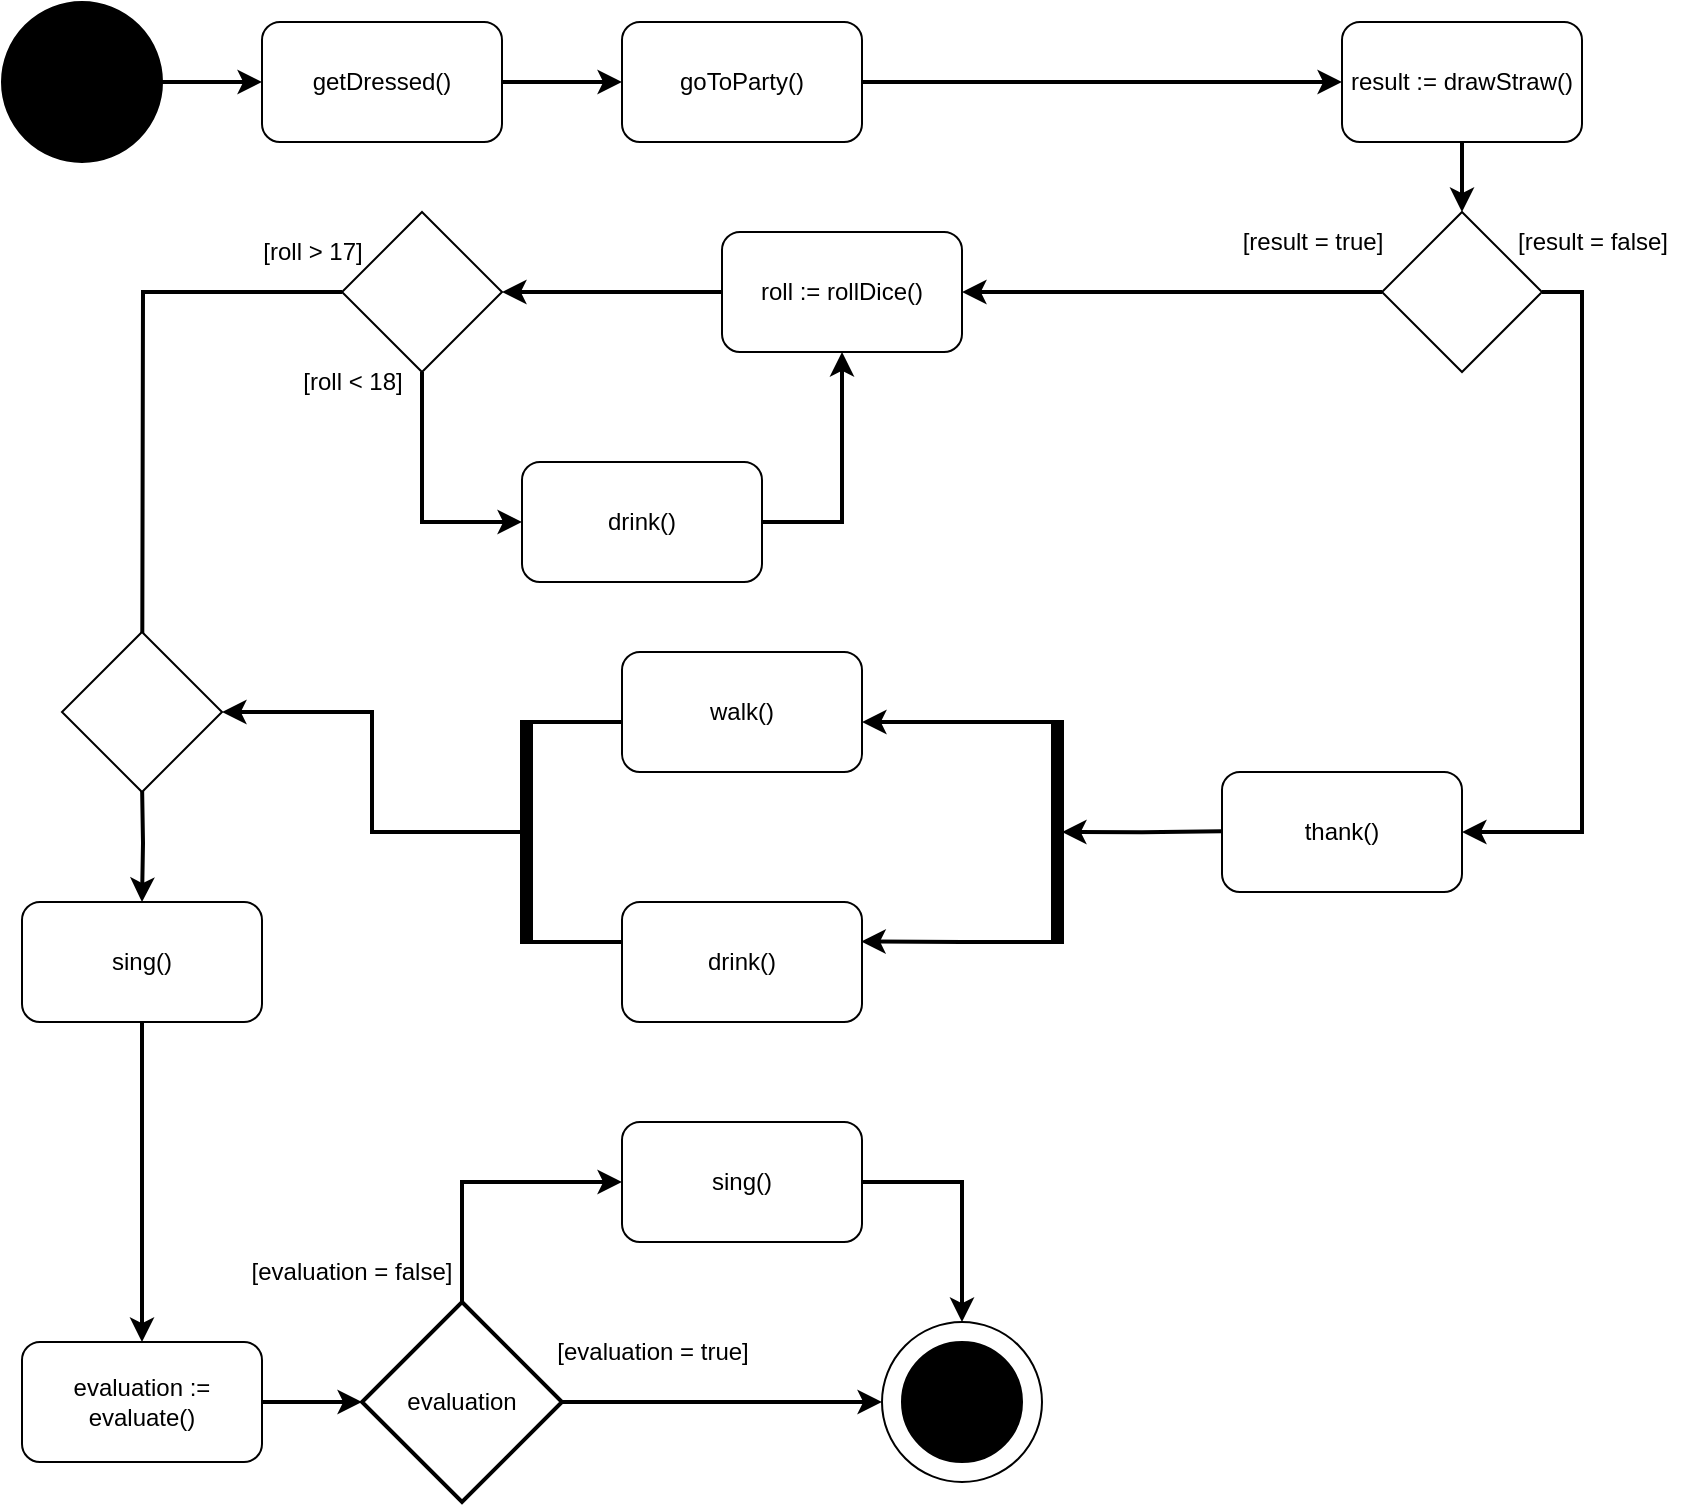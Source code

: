 <mxfile version="20.8.15" type="github">
  <diagram name="Seite-1" id="kDQ1YSrSx2T5lFSh3bFP">
    <mxGraphModel dx="1434" dy="782" grid="1" gridSize="10" guides="1" tooltips="1" connect="1" arrows="1" fold="1" page="1" pageScale="1" pageWidth="827" pageHeight="1169" background="none" math="0" shadow="0">
      <root>
        <mxCell id="0" />
        <mxCell id="1" parent="0" />
        <mxCell id="CxbOAbyMZpuOM8MBbK7M-26" value="" style="ellipse;whiteSpace=wrap;html=1;aspect=fixed;strokeColor=#000000;fillColor=#000000;" parent="1" vertex="1">
          <mxGeometry x="10" y="10" width="80" height="80" as="geometry" />
        </mxCell>
        <mxCell id="CxbOAbyMZpuOM8MBbK7M-30" style="edgeStyle=orthogonalEdgeStyle;rounded=0;orthogonalLoop=1;jettySize=auto;html=1;exitX=1;exitY=0.5;exitDx=0;exitDy=0;strokeWidth=2;" parent="1" source="CxbOAbyMZpuOM8MBbK7M-27" target="CxbOAbyMZpuOM8MBbK7M-29" edge="1">
          <mxGeometry relative="1" as="geometry" />
        </mxCell>
        <mxCell id="CxbOAbyMZpuOM8MBbK7M-27" value="getDressed()" style="rounded=1;whiteSpace=wrap;html=1;strokeColor=#000000;fillColor=#FFFFFF;" parent="1" vertex="1">
          <mxGeometry x="140" y="20" width="120" height="60" as="geometry" />
        </mxCell>
        <mxCell id="CxbOAbyMZpuOM8MBbK7M-28" value="" style="endArrow=classic;html=1;rounded=0;exitX=1;exitY=0.5;exitDx=0;exitDy=0;entryX=0;entryY=0.5;entryDx=0;entryDy=0;strokeWidth=2;" parent="1" source="CxbOAbyMZpuOM8MBbK7M-26" target="CxbOAbyMZpuOM8MBbK7M-27" edge="1">
          <mxGeometry width="50" height="50" relative="1" as="geometry">
            <mxPoint x="360" y="370" as="sourcePoint" />
            <mxPoint x="410" y="320" as="targetPoint" />
          </mxGeometry>
        </mxCell>
        <mxCell id="CxbOAbyMZpuOM8MBbK7M-32" style="edgeStyle=orthogonalEdgeStyle;rounded=0;orthogonalLoop=1;jettySize=auto;html=1;exitX=1;exitY=0.5;exitDx=0;exitDy=0;entryX=0;entryY=0.5;entryDx=0;entryDy=0;strokeWidth=2;" parent="1" source="CxbOAbyMZpuOM8MBbK7M-29" target="CxbOAbyMZpuOM8MBbK7M-73" edge="1">
          <mxGeometry relative="1" as="geometry">
            <Array as="points" />
            <mxPoint x="500" y="50" as="targetPoint" />
          </mxGeometry>
        </mxCell>
        <mxCell id="CxbOAbyMZpuOM8MBbK7M-29" value="&lt;div&gt;goToParty()&lt;/div&gt;" style="rounded=1;whiteSpace=wrap;html=1;strokeColor=#000000;fillColor=#FFFFFF;" parent="1" vertex="1">
          <mxGeometry x="320" y="20" width="120" height="60" as="geometry" />
        </mxCell>
        <mxCell id="CxbOAbyMZpuOM8MBbK7M-37" style="edgeStyle=orthogonalEdgeStyle;rounded=0;orthogonalLoop=1;jettySize=auto;html=1;exitX=0;exitY=0.5;exitDx=0;exitDy=0;entryX=1;entryY=0.5;entryDx=0;entryDy=0;strokeWidth=2;startArrow=none;fontStyle=1" parent="1" source="CxbOAbyMZpuOM8MBbK7M-34" target="CxbOAbyMZpuOM8MBbK7M-62" edge="1">
          <mxGeometry relative="1" as="geometry">
            <mxPoint x="620" y="170" as="targetPoint" />
            <mxPoint x="530" y="155" as="sourcePoint" />
          </mxGeometry>
        </mxCell>
        <mxCell id="CxbOAbyMZpuOM8MBbK7M-57" style="edgeStyle=orthogonalEdgeStyle;rounded=0;orthogonalLoop=1;jettySize=auto;html=1;exitX=1;exitY=0.5;exitDx=0;exitDy=0;entryX=1;entryY=0.5;entryDx=0;entryDy=0;shadow=0;strokeColor=default;targetPerimeterSpacing=0;fillColor=#000000;strokeWidth=2;" parent="1" source="CxbOAbyMZpuOM8MBbK7M-34" target="CxbOAbyMZpuOM8MBbK7M-78" edge="1">
          <mxGeometry relative="1" as="geometry" />
        </mxCell>
        <mxCell id="CxbOAbyMZpuOM8MBbK7M-34" value="" style="rhombus;whiteSpace=wrap;html=1;strokeColor=#000000;fillColor=#FFFFFF;" parent="1" vertex="1">
          <mxGeometry x="700" y="115" width="80" height="80" as="geometry" />
        </mxCell>
        <mxCell id="CxbOAbyMZpuOM8MBbK7M-56" value="" style="strokeWidth=2;html=1;shape=mxgraph.flowchart.annotation_1;align=left;pointerEvents=1;strokeColor=#000000;fillColor=#FFFFFF;rotation=-180;" parent="1" vertex="1">
          <mxGeometry x="490" y="370" width="50" height="110" as="geometry" />
        </mxCell>
        <mxCell id="CxbOAbyMZpuOM8MBbK7M-61" style="edgeStyle=orthogonalEdgeStyle;rounded=0;orthogonalLoop=1;jettySize=auto;html=1;exitX=0;exitY=0.5;exitDx=0;exitDy=0;entryX=1;entryY=0.5;entryDx=0;entryDy=0;strokeWidth=2;" parent="1" source="CxbOAbyMZpuOM8MBbK7M-62" target="CxbOAbyMZpuOM8MBbK7M-65" edge="1">
          <mxGeometry relative="1" as="geometry" />
        </mxCell>
        <mxCell id="CxbOAbyMZpuOM8MBbK7M-62" value="roll := rollDice()" style="rounded=1;whiteSpace=wrap;html=1;strokeColor=#000000;fillColor=#FFFFFF;" parent="1" vertex="1">
          <mxGeometry x="370" y="125" width="120" height="60" as="geometry" />
        </mxCell>
        <mxCell id="CxbOAbyMZpuOM8MBbK7M-63" style="edgeStyle=orthogonalEdgeStyle;rounded=0;orthogonalLoop=1;jettySize=auto;html=1;exitX=0.5;exitY=1;exitDx=0;exitDy=0;entryX=0;entryY=0.5;entryDx=0;entryDy=0;strokeWidth=2;" parent="1" source="CxbOAbyMZpuOM8MBbK7M-65" target="pmixEZLCoM3Kavtuxvij-1" edge="1">
          <mxGeometry relative="1" as="geometry" />
        </mxCell>
        <mxCell id="pmixEZLCoM3Kavtuxvij-7" style="edgeStyle=orthogonalEdgeStyle;rounded=0;orthogonalLoop=1;jettySize=auto;html=1;exitX=0;exitY=0.5;exitDx=0;exitDy=0;strokeWidth=2;endArrow=none;endFill=0;" parent="1" source="CxbOAbyMZpuOM8MBbK7M-65" edge="1">
          <mxGeometry relative="1" as="geometry">
            <mxPoint x="80" y="400" as="targetPoint" />
          </mxGeometry>
        </mxCell>
        <mxCell id="CxbOAbyMZpuOM8MBbK7M-65" value="" style="rhombus;whiteSpace=wrap;html=1;strokeColor=#000000;fillColor=#FFFFFF;" parent="1" vertex="1">
          <mxGeometry x="180" y="115" width="80" height="80" as="geometry" />
        </mxCell>
        <mxCell id="CxbOAbyMZpuOM8MBbK7M-108" style="edgeStyle=orthogonalEdgeStyle;rounded=0;sketch=0;orthogonalLoop=1;jettySize=auto;html=1;exitX=0.5;exitY=1;exitDx=0;exitDy=0;entryX=0.5;entryY=0;entryDx=0;entryDy=0;shadow=0;strokeColor=default;strokeWidth=2;startArrow=none;startFill=0;endArrow=classic;endFill=1;targetPerimeterSpacing=0;fillColor=#000000;" parent="1" target="CxbOAbyMZpuOM8MBbK7M-88" edge="1">
          <mxGeometry relative="1" as="geometry">
            <mxPoint x="80" y="400" as="sourcePoint" />
          </mxGeometry>
        </mxCell>
        <mxCell id="CxbOAbyMZpuOM8MBbK7M-67" value="[result = true]" style="text;html=1;align=center;verticalAlign=middle;resizable=0;points=[];autosize=1;strokeColor=none;fillColor=none;" parent="1" vertex="1">
          <mxGeometry x="620" y="115" width="90" height="30" as="geometry" />
        </mxCell>
        <mxCell id="CxbOAbyMZpuOM8MBbK7M-68" value="[roll &amp;lt; 18]" style="text;html=1;align=center;verticalAlign=middle;resizable=0;points=[];autosize=1;strokeColor=none;fillColor=none;" parent="1" vertex="1">
          <mxGeometry x="150" y="185" width="70" height="30" as="geometry" />
        </mxCell>
        <mxCell id="CxbOAbyMZpuOM8MBbK7M-69" value="walk()" style="rounded=1;whiteSpace=wrap;html=1;strokeColor=#000000;fillColor=#FFFFFF;" parent="1" vertex="1">
          <mxGeometry x="320" y="335" width="120" height="60" as="geometry" />
        </mxCell>
        <mxCell id="CxbOAbyMZpuOM8MBbK7M-70" value="drink()" style="rounded=1;whiteSpace=wrap;html=1;strokeColor=#000000;fillColor=#FFFFFF;" parent="1" vertex="1">
          <mxGeometry x="320" y="460" width="120" height="60" as="geometry" />
        </mxCell>
        <mxCell id="CxbOAbyMZpuOM8MBbK7M-71" style="edgeStyle=orthogonalEdgeStyle;rounded=0;sketch=0;orthogonalLoop=1;jettySize=auto;html=1;exitX=1;exitY=1;exitDx=0;exitDy=0;exitPerimeter=0;entryX=1;entryY=0.5;entryDx=0;entryDy=0;shadow=0;strokeColor=#000000;targetPerimeterSpacing=0;fillColor=#000000;strokeWidth=2;" parent="1" edge="1">
          <mxGeometry relative="1" as="geometry">
            <mxPoint x="490" y="370.0" as="sourcePoint" />
            <Array as="points">
              <mxPoint x="480" y="370" />
              <mxPoint x="480" y="370" />
            </Array>
            <mxPoint x="440" y="370" as="targetPoint" />
          </mxGeometry>
        </mxCell>
        <mxCell id="CxbOAbyMZpuOM8MBbK7M-72" style="edgeStyle=orthogonalEdgeStyle;rounded=0;sketch=0;orthogonalLoop=1;jettySize=auto;html=1;exitX=1;exitY=0;exitDx=0;exitDy=0;exitPerimeter=0;entryX=0.997;entryY=0.328;entryDx=0;entryDy=0;entryPerimeter=0;shadow=0;strokeColor=#000000;targetPerimeterSpacing=0;fillColor=#000000;strokeWidth=2;" parent="1" target="CxbOAbyMZpuOM8MBbK7M-70" edge="1">
          <mxGeometry relative="1" as="geometry">
            <mxPoint x="490" y="480" as="sourcePoint" />
            <Array as="points">
              <mxPoint x="440" y="480" />
            </Array>
          </mxGeometry>
        </mxCell>
        <mxCell id="CxbOAbyMZpuOM8MBbK7M-73" value="result := drawStraw()" style="rounded=1;whiteSpace=wrap;html=1;strokeColor=#000000;fillColor=#FFFFFF;" parent="1" vertex="1">
          <mxGeometry x="680" y="20" width="120" height="60" as="geometry" />
        </mxCell>
        <mxCell id="CxbOAbyMZpuOM8MBbK7M-75" style="edgeStyle=orthogonalEdgeStyle;rounded=0;orthogonalLoop=1;jettySize=auto;html=1;exitX=0.5;exitY=1;exitDx=0;exitDy=0;entryX=0.5;entryY=0;entryDx=0;entryDy=0;strokeWidth=2;" parent="1" source="CxbOAbyMZpuOM8MBbK7M-73" target="CxbOAbyMZpuOM8MBbK7M-34" edge="1">
          <mxGeometry relative="1" as="geometry">
            <mxPoint x="650.0" y="100" as="sourcePoint" />
            <mxPoint x="710.0" y="100" as="targetPoint" />
            <Array as="points" />
          </mxGeometry>
        </mxCell>
        <mxCell id="CxbOAbyMZpuOM8MBbK7M-76" value="[result = false]" style="text;html=1;align=center;verticalAlign=middle;resizable=0;points=[];autosize=1;strokeColor=none;fillColor=none;" parent="1" vertex="1">
          <mxGeometry x="755" y="115" width="100" height="30" as="geometry" />
        </mxCell>
        <mxCell id="CxbOAbyMZpuOM8MBbK7M-78" value="thank()" style="rounded=1;whiteSpace=wrap;html=1;strokeColor=#000000;fillColor=#FFFFFF;" parent="1" vertex="1">
          <mxGeometry x="620" y="395" width="120" height="60" as="geometry" />
        </mxCell>
        <mxCell id="CxbOAbyMZpuOM8MBbK7M-81" style="edgeStyle=orthogonalEdgeStyle;rounded=0;orthogonalLoop=1;jettySize=auto;html=1;exitX=0;exitY=0.5;exitDx=0;exitDy=0;entryX=0;entryY=0.5;entryDx=0;entryDy=0;strokeWidth=2;startArrow=none;fontStyle=1;entryPerimeter=0;" parent="1" target="CxbOAbyMZpuOM8MBbK7M-56" edge="1">
          <mxGeometry relative="1" as="geometry">
            <mxPoint x="620" y="424.58" as="sourcePoint" />
            <mxPoint x="530" y="424.58" as="targetPoint" />
          </mxGeometry>
        </mxCell>
        <mxCell id="FM8C2OwK18fEnHOMxnsp-6" style="edgeStyle=orthogonalEdgeStyle;rounded=0;orthogonalLoop=1;jettySize=auto;html=1;exitX=0;exitY=0.5;exitDx=0;exitDy=0;exitPerimeter=0;entryX=1;entryY=0.5;entryDx=0;entryDy=0;strokeWidth=2;endArrow=classic;endFill=1;" parent="1" source="CxbOAbyMZpuOM8MBbK7M-87" target="FM8C2OwK18fEnHOMxnsp-1" edge="1">
          <mxGeometry relative="1" as="geometry" />
        </mxCell>
        <mxCell id="CxbOAbyMZpuOM8MBbK7M-87" value="" style="strokeWidth=2;html=1;shape=mxgraph.flowchart.annotation_1;align=left;pointerEvents=1;strokeColor=#000000;fillColor=#FFFFFF;" parent="1" vertex="1">
          <mxGeometry x="270" y="370" width="50" height="110" as="geometry" />
        </mxCell>
        <mxCell id="CxbOAbyMZpuOM8MBbK7M-97" style="edgeStyle=orthogonalEdgeStyle;rounded=0;sketch=0;orthogonalLoop=1;jettySize=auto;html=1;exitX=0.5;exitY=1;exitDx=0;exitDy=0;entryX=0.5;entryY=0;entryDx=0;entryDy=0;shadow=0;strokeColor=default;strokeWidth=2;startArrow=none;startFill=0;endArrow=classic;endFill=1;targetPerimeterSpacing=0;fillColor=#000000;" parent="1" source="CxbOAbyMZpuOM8MBbK7M-88" target="CxbOAbyMZpuOM8MBbK7M-96" edge="1">
          <mxGeometry relative="1" as="geometry" />
        </mxCell>
        <mxCell id="CxbOAbyMZpuOM8MBbK7M-88" value="sing()" style="rounded=1;whiteSpace=wrap;html=1;strokeColor=#000000;fillColor=#FFFFFF;" parent="1" vertex="1">
          <mxGeometry x="20" y="460" width="120" height="60" as="geometry" />
        </mxCell>
        <mxCell id="CxbOAbyMZpuOM8MBbK7M-104" style="edgeStyle=orthogonalEdgeStyle;rounded=0;sketch=0;orthogonalLoop=1;jettySize=auto;html=1;exitX=1;exitY=0.5;exitDx=0;exitDy=0;exitPerimeter=0;entryX=0;entryY=0.5;entryDx=0;entryDy=0;shadow=0;strokeColor=default;strokeWidth=2;startArrow=none;startFill=0;endArrow=classic;endFill=1;targetPerimeterSpacing=0;fillColor=#000000;" parent="1" source="CxbOAbyMZpuOM8MBbK7M-94" target="CxbOAbyMZpuOM8MBbK7M-102" edge="1">
          <mxGeometry relative="1" as="geometry" />
        </mxCell>
        <mxCell id="xc7KqwqXgoU0mheE2f2L-2" style="edgeStyle=orthogonalEdgeStyle;rounded=0;orthogonalLoop=1;jettySize=auto;html=1;exitX=0.5;exitY=0;exitDx=0;exitDy=0;exitPerimeter=0;entryX=0;entryY=0.5;entryDx=0;entryDy=0;strokeWidth=2;" edge="1" parent="1" source="CxbOAbyMZpuOM8MBbK7M-94" target="xc7KqwqXgoU0mheE2f2L-1">
          <mxGeometry relative="1" as="geometry" />
        </mxCell>
        <mxCell id="CxbOAbyMZpuOM8MBbK7M-94" value="evaluation" style="strokeWidth=2;html=1;shape=mxgraph.flowchart.decision;whiteSpace=wrap;strokeColor=#000000;fillColor=#FFFFFF;" parent="1" vertex="1">
          <mxGeometry x="190" y="660" width="100" height="100" as="geometry" />
        </mxCell>
        <mxCell id="CxbOAbyMZpuOM8MBbK7M-98" style="edgeStyle=orthogonalEdgeStyle;rounded=0;sketch=0;orthogonalLoop=1;jettySize=auto;html=1;exitX=1;exitY=0.5;exitDx=0;exitDy=0;entryX=0;entryY=0.5;entryDx=0;entryDy=0;entryPerimeter=0;shadow=0;strokeColor=default;strokeWidth=2;startArrow=none;startFill=0;endArrow=classic;endFill=1;targetPerimeterSpacing=0;fillColor=#000000;" parent="1" source="CxbOAbyMZpuOM8MBbK7M-96" target="CxbOAbyMZpuOM8MBbK7M-94" edge="1">
          <mxGeometry relative="1" as="geometry" />
        </mxCell>
        <mxCell id="CxbOAbyMZpuOM8MBbK7M-96" value="evaluation := evaluate()" style="rounded=1;whiteSpace=wrap;html=1;strokeColor=#000000;fillColor=#FFFFFF;" parent="1" vertex="1">
          <mxGeometry x="20" y="680" width="120" height="60" as="geometry" />
        </mxCell>
        <mxCell id="CxbOAbyMZpuOM8MBbK7M-102" value="" style="ellipse;whiteSpace=wrap;html=1;aspect=fixed;strokeColor=#000000;fillColor=#FFFFFF;" parent="1" vertex="1">
          <mxGeometry x="450" y="670" width="80" height="80" as="geometry" />
        </mxCell>
        <mxCell id="CxbOAbyMZpuOM8MBbK7M-103" value="" style="ellipse;whiteSpace=wrap;html=1;aspect=fixed;strokeColor=#000000;fillColor=#000000;" parent="1" vertex="1">
          <mxGeometry x="460" y="680" width="60" height="60" as="geometry" />
        </mxCell>
        <mxCell id="CxbOAbyMZpuOM8MBbK7M-105" value="[evaluation = true]" style="text;html=1;align=center;verticalAlign=middle;resizable=0;points=[];autosize=1;strokeColor=none;fillColor=none;" parent="1" vertex="1">
          <mxGeometry x="275" y="670" width="120" height="30" as="geometry" />
        </mxCell>
        <mxCell id="pmixEZLCoM3Kavtuxvij-2" style="edgeStyle=orthogonalEdgeStyle;rounded=0;orthogonalLoop=1;jettySize=auto;html=1;exitX=1;exitY=0.5;exitDx=0;exitDy=0;strokeWidth=2;endArrow=classic;endFill=1;entryX=0.5;entryY=1;entryDx=0;entryDy=0;" parent="1" source="pmixEZLCoM3Kavtuxvij-1" target="CxbOAbyMZpuOM8MBbK7M-62" edge="1">
          <mxGeometry relative="1" as="geometry">
            <mxPoint x="400" y="190" as="targetPoint" />
          </mxGeometry>
        </mxCell>
        <mxCell id="pmixEZLCoM3Kavtuxvij-1" value="drink()" style="rounded=1;whiteSpace=wrap;html=1;strokeColor=#000000;fillColor=#FFFFFF;" parent="1" vertex="1">
          <mxGeometry x="270" y="240" width="120" height="60" as="geometry" />
        </mxCell>
        <mxCell id="FM8C2OwK18fEnHOMxnsp-1" value="" style="rhombus;whiteSpace=wrap;html=1;" parent="1" vertex="1">
          <mxGeometry x="40" y="325" width="80" height="80" as="geometry" />
        </mxCell>
        <mxCell id="FM8C2OwK18fEnHOMxnsp-5" value="[roll &amp;gt; 17]" style="text;html=1;align=center;verticalAlign=middle;resizable=0;points=[];autosize=1;strokeColor=none;fillColor=none;" parent="1" vertex="1">
          <mxGeometry x="130" y="120" width="70" height="30" as="geometry" />
        </mxCell>
        <mxCell id="FM8C2OwK18fEnHOMxnsp-7" value="" style="html=1;points=[];perimeter=orthogonalPerimeter;fillColor=strokeColor;" parent="1" vertex="1">
          <mxGeometry x="535" y="370" width="5" height="110" as="geometry" />
        </mxCell>
        <mxCell id="FM8C2OwK18fEnHOMxnsp-8" value="" style="html=1;points=[];perimeter=orthogonalPerimeter;fillColor=strokeColor;" parent="1" vertex="1">
          <mxGeometry x="270" y="370" width="5" height="110" as="geometry" />
        </mxCell>
        <mxCell id="CK4-vMdosQl6xWMc4chs-1" value="[evaluation = false]" style="text;html=1;strokeColor=none;fillColor=none;align=center;verticalAlign=middle;whiteSpace=wrap;rounded=0;" parent="1" vertex="1">
          <mxGeometry x="110" y="630" width="150" height="30" as="geometry" />
        </mxCell>
        <mxCell id="xc7KqwqXgoU0mheE2f2L-3" style="edgeStyle=orthogonalEdgeStyle;rounded=0;orthogonalLoop=1;jettySize=auto;html=1;exitX=1;exitY=0.5;exitDx=0;exitDy=0;entryX=0.5;entryY=0;entryDx=0;entryDy=0;strokeWidth=2;" edge="1" parent="1" source="xc7KqwqXgoU0mheE2f2L-1" target="CxbOAbyMZpuOM8MBbK7M-102">
          <mxGeometry relative="1" as="geometry" />
        </mxCell>
        <mxCell id="xc7KqwqXgoU0mheE2f2L-1" value="sing()" style="rounded=1;whiteSpace=wrap;html=1;strokeColor=#000000;fillColor=#FFFFFF;" vertex="1" parent="1">
          <mxGeometry x="320" y="570" width="120" height="60" as="geometry" />
        </mxCell>
      </root>
    </mxGraphModel>
  </diagram>
</mxfile>
